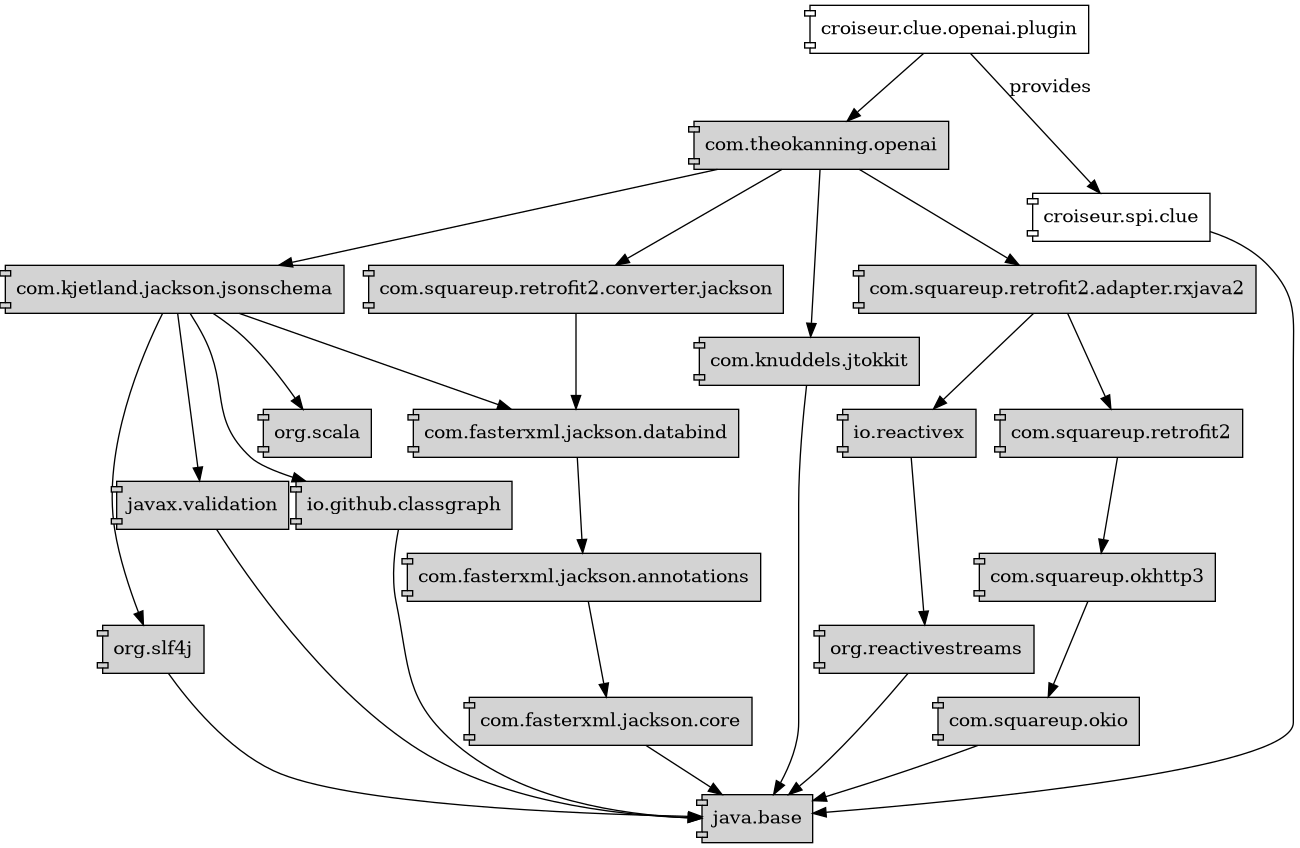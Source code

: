 'SPDX-FileCopyrightText: 2023 Antoine Belvire
'SPDX-License-Identifier: GPL-3.0-or-later

@startdot
digraph "clues" {
  // All nodes are components
  node [shape=component];

  // External dependencies need to be distinguished from the rest
  "java.base" [style=filled fillcolor=lightgray]
  "com.theokanning.openai" [style=filled fillcolor=lightgray]
  "com.squareup.retrofit2.adapter.rxjava2" [style=filled fillcolor=lightgray]
  "io.github.classgraph" [style=filled fillcolor=lightgray]
  "io.reactivex" [style=filled fillcolor=lightgray]
  "com.fasterxml.jackson.annotations" [style=filled fillcolor=lightgray]
  "com.fasterxml.jackson.core" [style=filled fillcolor=lightgray]
  "com.fasterxml.jackson.databind" [style=filled fillcolor=lightgray]
  "com.kjetland.jackson.jsonschema" [style=filled fillcolor=lightgray]
  "com.knuddels.jtokkit" [style=filled fillcolor=lightgray]
  "com.squareup.okhttp3" [style=filled fillcolor=lightgray]
  "com.squareup.okio" [style=filled fillcolor=lightgray]
  "com.squareup.retrofit2" [style=filled fillcolor=lightgray]
  "com.squareup.retrofit2.converter.jackson" [style=filled fillcolor=lightgray]
  "org.reactivestreams" [style=filled fillcolor=lightgray]
  "org.scala" [style=filled fillcolor=lightgray]
  "org.slf4j" [style=filled fillcolor=lightgray]
  "javax.validation" [style=filled fillcolor=lightgray]

  "croiseur.clue.openai.plugin" -> "com.theokanning.openai"
  "com.squareup.retrofit2" -> "com.squareup.okhttp3"
  "com.squareup.okhttp3" -> "com.squareup.okio"
  "com.squareup.okio" -> "java.base"
  "com.theokanning.openai" -> "com.squareup.retrofit2.converter.jackson"
  "com.squareup.retrofit2.converter.jackson" -> "com.fasterxml.jackson.databind"
  "com.fasterxml.jackson.databind" -> "com.fasterxml.jackson.annotations"
  "com.fasterxml.jackson.annotations" -> "com.fasterxml.jackson.core"
  "com.fasterxml.jackson.core" -> "java.base"
  "com.theokanning.openai" -> "com.kjetland.jackson.jsonschema"
  "com.kjetland.jackson.jsonschema" -> "io.github.classgraph"
  "io.github.classgraph" -> "java.base"
  "org.slf4j" -> "java.base"
  "javax.validation" -> "java.base"
  "com.kjetland.jackson.jsonschema" -> "org.slf4j"
  "com.kjetland.jackson.jsonschema" -> "javax.validation"
  "com.kjetland.jackson.jsonschema" -> "com.fasterxml.jackson.databind"
  "com.kjetland.jackson.jsonschema" -> "org.scala"
  "com.theokanning.openai" -> "com.knuddels.jtokkit"
  "com.knuddels.jtokkit" -> "java.base"
  "com.theokanning.openai" -> "com.squareup.retrofit2.adapter.rxjava2"
  "com.squareup.retrofit2.adapter.rxjava2" -> "com.squareup.retrofit2"
  "com.squareup.retrofit2.adapter.rxjava2" -> "io.reactivex"
  "io.reactivex" -> "org.reactivestreams"
  "org.reactivestreams" -> "java.base"
  "croiseur.clue.openai.plugin" -> "croiseur.spi.clue" [label="provides"]
  "croiseur.spi.clue" -> "java.base"
}
@enddot
